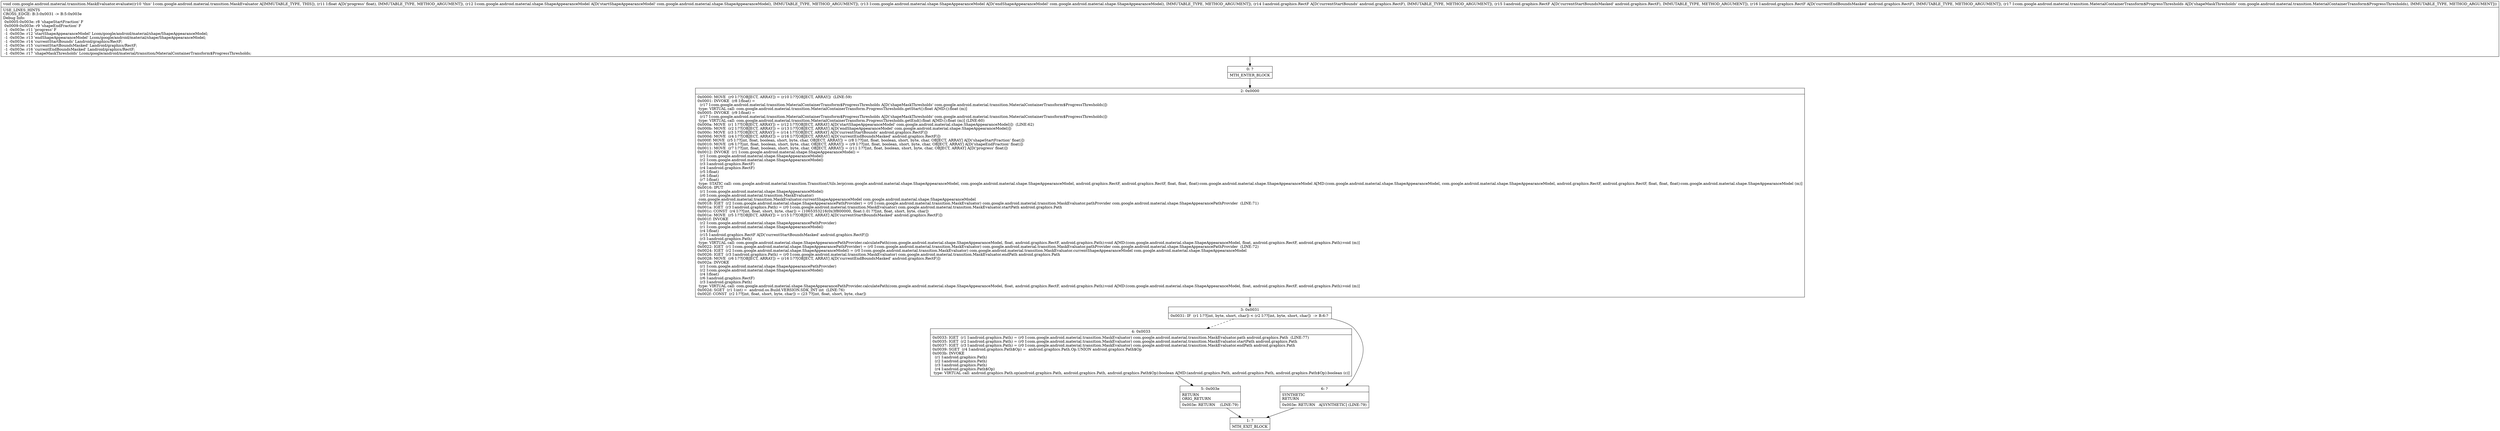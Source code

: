 digraph "CFG forcom.google.android.material.transition.MaskEvaluator.evaluate(FLcom\/google\/android\/material\/shape\/ShapeAppearanceModel;Lcom\/google\/android\/material\/shape\/ShapeAppearanceModel;Landroid\/graphics\/RectF;Landroid\/graphics\/RectF;Landroid\/graphics\/RectF;Lcom\/google\/android\/material\/transition\/MaterialContainerTransform$ProgressThresholds;)V" {
Node_0 [shape=record,label="{0\:\ ?|MTH_ENTER_BLOCK\l}"];
Node_2 [shape=record,label="{2\:\ 0x0000|0x0000: MOVE  (r0 I:??[OBJECT, ARRAY]) = (r10 I:??[OBJECT, ARRAY])  (LINE:59)\l0x0001: INVOKE  (r8 I:float) = \l  (r17 I:com.google.android.material.transition.MaterialContainerTransform$ProgressThresholds A[D('shapeMaskThresholds' com.google.android.material.transition.MaterialContainerTransform$ProgressThresholds)])\l type: VIRTUAL call: com.google.android.material.transition.MaterialContainerTransform.ProgressThresholds.getStart():float A[MD:():float (m)]\l0x0005: INVOKE  (r9 I:float) = \l  (r17 I:com.google.android.material.transition.MaterialContainerTransform$ProgressThresholds A[D('shapeMaskThresholds' com.google.android.material.transition.MaterialContainerTransform$ProgressThresholds)])\l type: VIRTUAL call: com.google.android.material.transition.MaterialContainerTransform.ProgressThresholds.getEnd():float A[MD:():float (m)] (LINE:60)\l0x000a: MOVE  (r1 I:??[OBJECT, ARRAY]) = (r12 I:??[OBJECT, ARRAY] A[D('startShapeAppearanceModel' com.google.android.material.shape.ShapeAppearanceModel)])  (LINE:62)\l0x000b: MOVE  (r2 I:??[OBJECT, ARRAY]) = (r13 I:??[OBJECT, ARRAY] A[D('endShapeAppearanceModel' com.google.android.material.shape.ShapeAppearanceModel)]) \l0x000c: MOVE  (r3 I:??[OBJECT, ARRAY]) = (r14 I:??[OBJECT, ARRAY] A[D('currentStartBounds' android.graphics.RectF)]) \l0x000d: MOVE  (r4 I:??[OBJECT, ARRAY]) = (r16 I:??[OBJECT, ARRAY] A[D('currentEndBoundsMasked' android.graphics.RectF)]) \l0x000f: MOVE  (r5 I:??[int, float, boolean, short, byte, char, OBJECT, ARRAY]) = (r8 I:??[int, float, boolean, short, byte, char, OBJECT, ARRAY] A[D('shapeStartFraction' float)]) \l0x0010: MOVE  (r6 I:??[int, float, boolean, short, byte, char, OBJECT, ARRAY]) = (r9 I:??[int, float, boolean, short, byte, char, OBJECT, ARRAY] A[D('shapeEndFraction' float)]) \l0x0011: MOVE  (r7 I:??[int, float, boolean, short, byte, char, OBJECT, ARRAY]) = (r11 I:??[int, float, boolean, short, byte, char, OBJECT, ARRAY] A[D('progress' float)]) \l0x0012: INVOKE  (r1 I:com.google.android.material.shape.ShapeAppearanceModel) = \l  (r1 I:com.google.android.material.shape.ShapeAppearanceModel)\l  (r2 I:com.google.android.material.shape.ShapeAppearanceModel)\l  (r3 I:android.graphics.RectF)\l  (r4 I:android.graphics.RectF)\l  (r5 I:float)\l  (r6 I:float)\l  (r7 I:float)\l type: STATIC call: com.google.android.material.transition.TransitionUtils.lerp(com.google.android.material.shape.ShapeAppearanceModel, com.google.android.material.shape.ShapeAppearanceModel, android.graphics.RectF, android.graphics.RectF, float, float, float):com.google.android.material.shape.ShapeAppearanceModel A[MD:(com.google.android.material.shape.ShapeAppearanceModel, com.google.android.material.shape.ShapeAppearanceModel, android.graphics.RectF, android.graphics.RectF, float, float, float):com.google.android.material.shape.ShapeAppearanceModel (m)]\l0x0016: IPUT  \l  (r1 I:com.google.android.material.shape.ShapeAppearanceModel)\l  (r0 I:com.google.android.material.transition.MaskEvaluator)\l com.google.android.material.transition.MaskEvaluator.currentShapeAppearanceModel com.google.android.material.shape.ShapeAppearanceModel \l0x0018: IGET  (r2 I:com.google.android.material.shape.ShapeAppearancePathProvider) = (r0 I:com.google.android.material.transition.MaskEvaluator) com.google.android.material.transition.MaskEvaluator.pathProvider com.google.android.material.shape.ShapeAppearancePathProvider  (LINE:71)\l0x001a: IGET  (r3 I:android.graphics.Path) = (r0 I:com.google.android.material.transition.MaskEvaluator) com.google.android.material.transition.MaskEvaluator.startPath android.graphics.Path \l0x001c: CONST  (r4 I:??[int, float, short, byte, char]) = (1065353216(0x3f800000, float:1.0) ??[int, float, short, byte, char]) \l0x001e: MOVE  (r5 I:??[OBJECT, ARRAY]) = (r15 I:??[OBJECT, ARRAY] A[D('currentStartBoundsMasked' android.graphics.RectF)]) \l0x001f: INVOKE  \l  (r2 I:com.google.android.material.shape.ShapeAppearancePathProvider)\l  (r1 I:com.google.android.material.shape.ShapeAppearanceModel)\l  (r4 I:float)\l  (r15 I:android.graphics.RectF A[D('currentStartBoundsMasked' android.graphics.RectF)])\l  (r3 I:android.graphics.Path)\l type: VIRTUAL call: com.google.android.material.shape.ShapeAppearancePathProvider.calculatePath(com.google.android.material.shape.ShapeAppearanceModel, float, android.graphics.RectF, android.graphics.Path):void A[MD:(com.google.android.material.shape.ShapeAppearanceModel, float, android.graphics.RectF, android.graphics.Path):void (m)]\l0x0022: IGET  (r1 I:com.google.android.material.shape.ShapeAppearancePathProvider) = (r0 I:com.google.android.material.transition.MaskEvaluator) com.google.android.material.transition.MaskEvaluator.pathProvider com.google.android.material.shape.ShapeAppearancePathProvider  (LINE:72)\l0x0024: IGET  (r2 I:com.google.android.material.shape.ShapeAppearanceModel) = (r0 I:com.google.android.material.transition.MaskEvaluator) com.google.android.material.transition.MaskEvaluator.currentShapeAppearanceModel com.google.android.material.shape.ShapeAppearanceModel \l0x0026: IGET  (r3 I:android.graphics.Path) = (r0 I:com.google.android.material.transition.MaskEvaluator) com.google.android.material.transition.MaskEvaluator.endPath android.graphics.Path \l0x0028: MOVE  (r6 I:??[OBJECT, ARRAY]) = (r16 I:??[OBJECT, ARRAY] A[D('currentEndBoundsMasked' android.graphics.RectF)]) \l0x002a: INVOKE  \l  (r1 I:com.google.android.material.shape.ShapeAppearancePathProvider)\l  (r2 I:com.google.android.material.shape.ShapeAppearanceModel)\l  (r4 I:float)\l  (r6 I:android.graphics.RectF)\l  (r3 I:android.graphics.Path)\l type: VIRTUAL call: com.google.android.material.shape.ShapeAppearancePathProvider.calculatePath(com.google.android.material.shape.ShapeAppearanceModel, float, android.graphics.RectF, android.graphics.Path):void A[MD:(com.google.android.material.shape.ShapeAppearanceModel, float, android.graphics.RectF, android.graphics.Path):void (m)]\l0x002d: SGET  (r1 I:int) =  android.os.Build.VERSION.SDK_INT int  (LINE:76)\l0x002f: CONST  (r2 I:??[int, float, short, byte, char]) = (23 ??[int, float, short, byte, char]) \l}"];
Node_3 [shape=record,label="{3\:\ 0x0031|0x0031: IF  (r1 I:??[int, byte, short, char]) \< (r2 I:??[int, byte, short, char])  \-\> B:6:? \l}"];
Node_4 [shape=record,label="{4\:\ 0x0033|0x0033: IGET  (r1 I:android.graphics.Path) = (r0 I:com.google.android.material.transition.MaskEvaluator) com.google.android.material.transition.MaskEvaluator.path android.graphics.Path  (LINE:77)\l0x0035: IGET  (r2 I:android.graphics.Path) = (r0 I:com.google.android.material.transition.MaskEvaluator) com.google.android.material.transition.MaskEvaluator.startPath android.graphics.Path \l0x0037: IGET  (r3 I:android.graphics.Path) = (r0 I:com.google.android.material.transition.MaskEvaluator) com.google.android.material.transition.MaskEvaluator.endPath android.graphics.Path \l0x0039: SGET  (r4 I:android.graphics.Path$Op) =  android.graphics.Path.Op.UNION android.graphics.Path$Op \l0x003b: INVOKE  \l  (r1 I:android.graphics.Path)\l  (r2 I:android.graphics.Path)\l  (r3 I:android.graphics.Path)\l  (r4 I:android.graphics.Path$Op)\l type: VIRTUAL call: android.graphics.Path.op(android.graphics.Path, android.graphics.Path, android.graphics.Path$Op):boolean A[MD:(android.graphics.Path, android.graphics.Path, android.graphics.Path$Op):boolean (c)]\l}"];
Node_5 [shape=record,label="{5\:\ 0x003e|RETURN\lORIG_RETURN\l|0x003e: RETURN    (LINE:79)\l}"];
Node_1 [shape=record,label="{1\:\ ?|MTH_EXIT_BLOCK\l}"];
Node_6 [shape=record,label="{6\:\ ?|SYNTHETIC\lRETURN\l|0x003e: RETURN   A[SYNTHETIC] (LINE:79)\l}"];
MethodNode[shape=record,label="{void com.google.android.material.transition.MaskEvaluator.evaluate((r10 'this' I:com.google.android.material.transition.MaskEvaluator A[IMMUTABLE_TYPE, THIS]), (r11 I:float A[D('progress' float), IMMUTABLE_TYPE, METHOD_ARGUMENT]), (r12 I:com.google.android.material.shape.ShapeAppearanceModel A[D('startShapeAppearanceModel' com.google.android.material.shape.ShapeAppearanceModel), IMMUTABLE_TYPE, METHOD_ARGUMENT]), (r13 I:com.google.android.material.shape.ShapeAppearanceModel A[D('endShapeAppearanceModel' com.google.android.material.shape.ShapeAppearanceModel), IMMUTABLE_TYPE, METHOD_ARGUMENT]), (r14 I:android.graphics.RectF A[D('currentStartBounds' android.graphics.RectF), IMMUTABLE_TYPE, METHOD_ARGUMENT]), (r15 I:android.graphics.RectF A[D('currentStartBoundsMasked' android.graphics.RectF), IMMUTABLE_TYPE, METHOD_ARGUMENT]), (r16 I:android.graphics.RectF A[D('currentEndBoundsMasked' android.graphics.RectF), IMMUTABLE_TYPE, METHOD_ARGUMENT]), (r17 I:com.google.android.material.transition.MaterialContainerTransform$ProgressThresholds A[D('shapeMaskThresholds' com.google.android.material.transition.MaterialContainerTransform$ProgressThresholds), IMMUTABLE_TYPE, METHOD_ARGUMENT]))  | USE_LINES_HINTS\lCROSS_EDGE: B:3:0x0031 \-\> B:5:0x003e\lDebug Info:\l  0x0005\-0x003e: r8 'shapeStartFraction' F\l  0x0009\-0x003e: r9 'shapeEndFraction' F\l  \-1 \-0x003e: r11 'progress' F\l  \-1 \-0x003e: r12 'startShapeAppearanceModel' Lcom\/google\/android\/material\/shape\/ShapeAppearanceModel;\l  \-1 \-0x003e: r13 'endShapeAppearanceModel' Lcom\/google\/android\/material\/shape\/ShapeAppearanceModel;\l  \-1 \-0x003e: r14 'currentStartBounds' Landroid\/graphics\/RectF;\l  \-1 \-0x003e: r15 'currentStartBoundsMasked' Landroid\/graphics\/RectF;\l  \-1 \-0x003e: r16 'currentEndBoundsMasked' Landroid\/graphics\/RectF;\l  \-1 \-0x003e: r17 'shapeMaskThresholds' Lcom\/google\/android\/material\/transition\/MaterialContainerTransform$ProgressThresholds;\l}"];
MethodNode -> Node_0;Node_0 -> Node_2;
Node_2 -> Node_3;
Node_3 -> Node_4[style=dashed];
Node_3 -> Node_6;
Node_4 -> Node_5;
Node_5 -> Node_1;
Node_6 -> Node_1;
}

